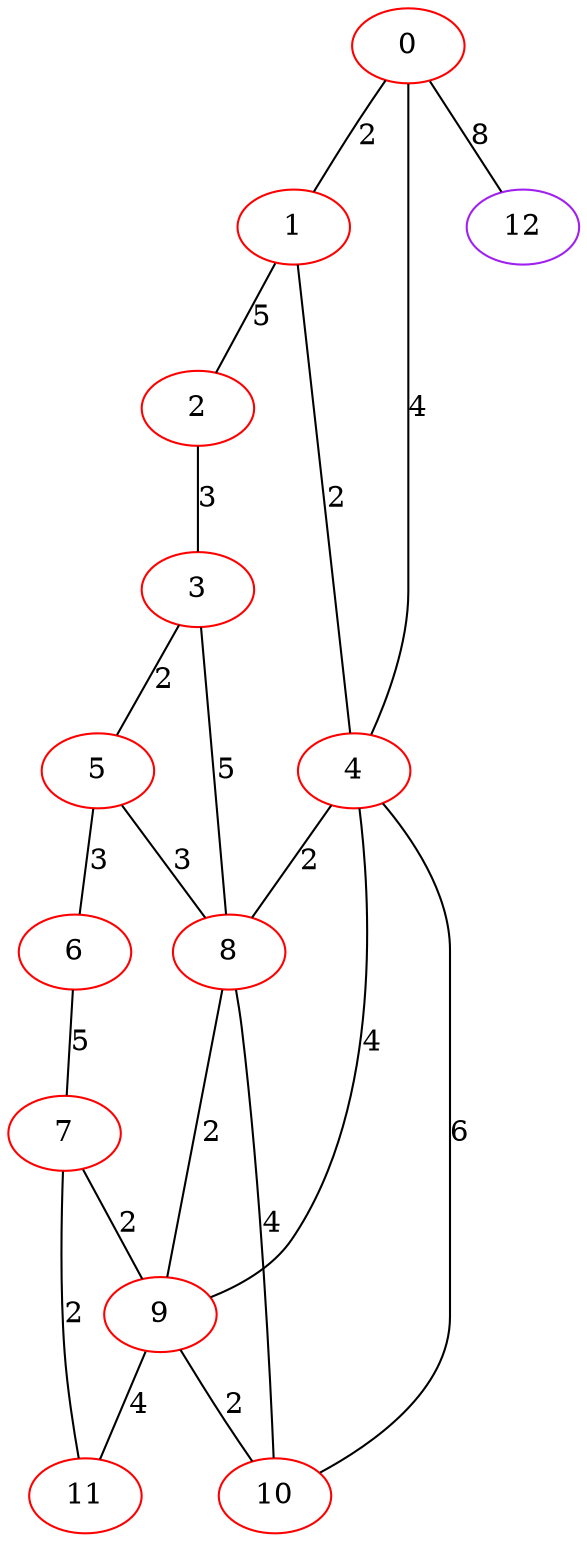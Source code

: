 graph "" {
0 [color=red, weight=1];
1 [color=red, weight=1];
2 [color=red, weight=1];
3 [color=red, weight=1];
4 [color=red, weight=1];
5 [color=red, weight=1];
6 [color=red, weight=1];
7 [color=red, weight=1];
8 [color=red, weight=1];
9 [color=red, weight=1];
10 [color=red, weight=1];
11 [color=red, weight=1];
12 [color=purple, weight=4];
0 -- 1  [key=0, label=2];
0 -- 4  [key=0, label=4];
0 -- 12  [key=0, label=8];
1 -- 2  [key=0, label=5];
1 -- 4  [key=0, label=2];
2 -- 3  [key=0, label=3];
3 -- 8  [key=0, label=5];
3 -- 5  [key=0, label=2];
4 -- 8  [key=0, label=2];
4 -- 9  [key=0, label=4];
4 -- 10  [key=0, label=6];
5 -- 8  [key=0, label=3];
5 -- 6  [key=0, label=3];
6 -- 7  [key=0, label=5];
7 -- 9  [key=0, label=2];
7 -- 11  [key=0, label=2];
8 -- 9  [key=0, label=2];
8 -- 10  [key=0, label=4];
9 -- 10  [key=0, label=2];
9 -- 11  [key=0, label=4];
}
